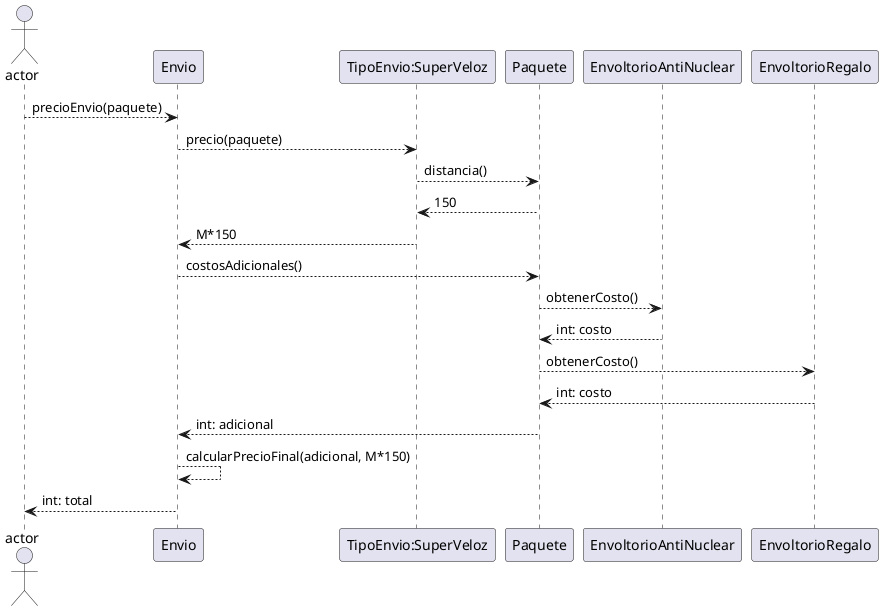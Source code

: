 @startuml
'https://plantuml.com/class-diagram

actor actor
participant Envio as envio order 1
participant Paquete as paquete order 3
participant "TipoEnvio:SuperVeloz" as tipo order 2
participant EnvoltorioAntiNuclear as envolAntiNuc order 4
participant EnvoltorioRegalo as envolReg order 5


actor --> envio: precioEnvio(paquete)
envio --> tipo: precio(paquete)
tipo --> paquete: distancia()
return 150
tipo --> envio :M*150

envio --> paquete: costosAdicionales()

paquete --> envolAntiNuc: obtenerCosto()
return int: costo
paquete --> envolReg: obtenerCosto()
return int: costo
paquete --> envio: int: adicional

envio --> envio: calcularPrecioFinal(adicional, M*150)

envio --> actor: int: total
@enduml
